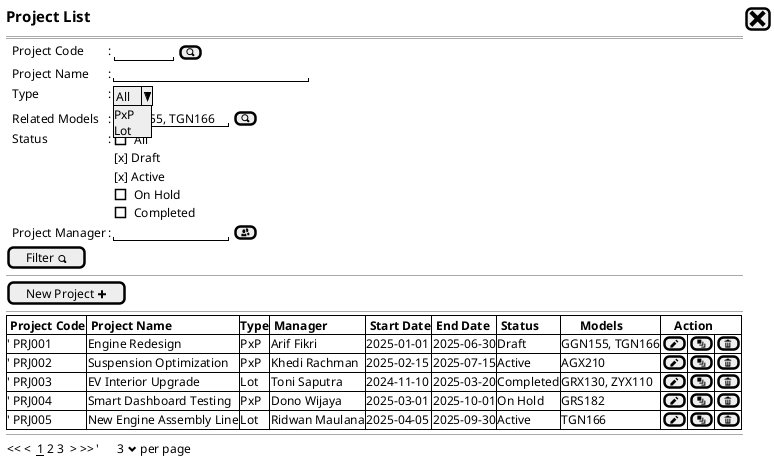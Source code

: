 @startsalt
{
  <size:15><b>Project List | [<size:25><&x>]|*
  ==
  {
    .|Project Code      |: {|"       "|[<&magnifying-glass>]|}*
    .|Project Name      |: |"                        "|*
    .|Type              |: |{| ^All^PxP^Lot^ }|*
    .|Related Models    |: |"GGN155, TGN166"| [<&magnifying-glass>]|*
    .|Status |:|
    {
      [ ] All
      [x] Draft
      [x] Active
      [ ] On Hold
      [ ] Completed
    }|*
    .|Project Manager |: |"              "|[<&people>]|*
  }
  [Filter <&magnifying-glass>]|
  .
  --
  [New Project <&plus>]|*
  --
  {#
    |<b> Project Code    |<b> Project Name          |<b>Type|<b> Manager         |<b> Start Date |<b> End Date   |<b> Status     |<b>      Models     |<b>    Action |*|*|*|*|*|*|*
    |' PRJ001            | Engine Redesign          |PxP    | Arif Fikri         | 2025-01-01    | 2025-06-30    | Draft         | GGN155, TGN166     |[<&pencil>]|[<&layers>]|[<&trash>]|*
    |' PRJ002            | Suspension Optimization  |PxP    | Khedi Rachman      | 2025-02-15    | 2025-07-15    | Active        | AGX210             |[<&pencil>]|[<&layers>]|[<&trash>]|*
    |' PRJ003            | EV Interior Upgrade      |Lot    | Toni Saputra       | 2024-11-10    | 2025-03-20    | Completed     | GRX130, ZYX110     |[<&pencil>]|[<&layers>]|[<&trash>]|*
    |' PRJ004            | Smart Dashboard Testing  |PxP    | Dono Wijaya        | 2025-03-01    | 2025-10-01    | On Hold       | GRS182             |[<&pencil>]|[<&layers>]|[<&trash>]|*
    |' PRJ005            | New Engine Assembly Line |Lot    | Ridwan Maulana     | 2025-04-05    | 2025-09-30    | Active        | TGN166             |[<&pencil>]|[<&layers>]|[<&trash>]|*
  }
  --
  {
  << <  __1__ 2 3  > >>  |'      3 <&chevron-bottom> per page |*
  }
}
@endsalt
